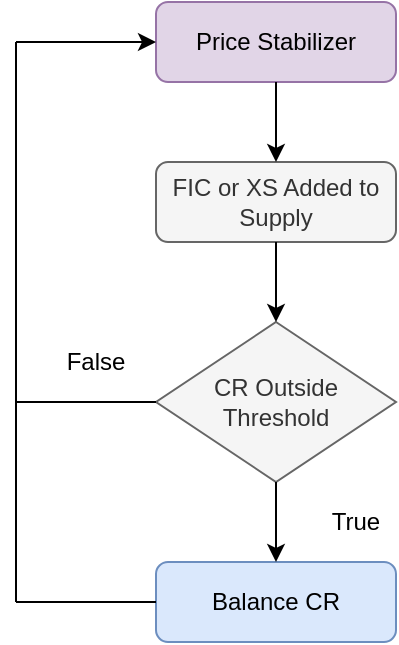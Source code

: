 <mxfile version="14.9.6" type="device"><diagram id="l-VoNrF1ou1SwWLrim8H" name="Page-1"><mxGraphModel dx="703" dy="947" grid="1" gridSize="10" guides="1" tooltips="1" connect="1" arrows="1" fold="1" page="1" pageScale="1" pageWidth="850" pageHeight="1100" math="0" shadow="0"><root><mxCell id="0"/><mxCell id="1" parent="0"/><mxCell id="t_fEX3SAIGY_r52owoHw-1" value="CR Outside &lt;br&gt;Threshold" style="rhombus;whiteSpace=wrap;html=1;fillColor=#f5f5f5;strokeColor=#666666;fontColor=#333333;" parent="1" vertex="1"><mxGeometry x="320" y="200" width="120" height="80" as="geometry"/></mxCell><mxCell id="t_fEX3SAIGY_r52owoHw-2" value="Price Stabilizer" style="rounded=1;whiteSpace=wrap;html=1;fillColor=#e1d5e7;strokeColor=#9673a6;" parent="1" vertex="1"><mxGeometry x="320" y="40" width="120" height="40" as="geometry"/></mxCell><mxCell id="t_fEX3SAIGY_r52owoHw-3" value="Balance CR" style="rounded=1;whiteSpace=wrap;html=1;fillColor=#dae8fc;strokeColor=#6c8ebf;" parent="1" vertex="1"><mxGeometry x="320" y="320" width="120" height="40" as="geometry"/></mxCell><mxCell id="t_fEX3SAIGY_r52owoHw-4" value="" style="endArrow=classic;html=1;exitX=0.5;exitY=1;exitDx=0;exitDy=0;entryX=0.5;entryY=0;entryDx=0;entryDy=0;" parent="1" source="t_fEX3SAIGY_r52owoHw-1" target="t_fEX3SAIGY_r52owoHw-3" edge="1"><mxGeometry x="250" y="20" width="50" height="50" as="geometry"><mxPoint x="210" y="260" as="sourcePoint"/><mxPoint x="260" y="210" as="targetPoint"/></mxGeometry></mxCell><mxCell id="t_fEX3SAIGY_r52owoHw-5" value="" style="endArrow=classic;html=1;entryX=0;entryY=0.5;entryDx=0;entryDy=0;" parent="1" target="t_fEX3SAIGY_r52owoHw-2" edge="1"><mxGeometry x="250" y="20" width="50" height="50" as="geometry"><mxPoint x="250" y="60" as="sourcePoint"/><mxPoint x="280" y="60" as="targetPoint"/></mxGeometry></mxCell><mxCell id="t_fEX3SAIGY_r52owoHw-6" value="" style="endArrow=none;html=1;" parent="1" edge="1"><mxGeometry x="250" y="20" width="50" height="50" as="geometry"><mxPoint x="250" y="340" as="sourcePoint"/><mxPoint x="250" y="60" as="targetPoint"/></mxGeometry></mxCell><mxCell id="t_fEX3SAIGY_r52owoHw-7" value="" style="endArrow=none;html=1;entryX=0;entryY=0.5;entryDx=0;entryDy=0;" parent="1" target="t_fEX3SAIGY_r52owoHw-3" edge="1"><mxGeometry x="250" y="20" width="50" height="50" as="geometry"><mxPoint x="250" y="340" as="sourcePoint"/><mxPoint x="270" y="330" as="targetPoint"/></mxGeometry></mxCell><mxCell id="t_fEX3SAIGY_r52owoHw-8" value="" style="endArrow=none;html=1;entryX=0;entryY=0.5;entryDx=0;entryDy=0;" parent="1" target="t_fEX3SAIGY_r52owoHw-1" edge="1"><mxGeometry x="250" y="20" width="50" height="50" as="geometry"><mxPoint x="250" y="240" as="sourcePoint"/><mxPoint x="330" y="150" as="targetPoint"/></mxGeometry></mxCell><mxCell id="NcRsJP7uOZsxjwpVVJZ--1" value="FIC or XS Added to Supply" style="rounded=1;whiteSpace=wrap;html=1;fillColor=#f5f5f5;strokeColor=#666666;fontColor=#333333;" parent="1" vertex="1"><mxGeometry x="320" y="120" width="120" height="40" as="geometry"/></mxCell><mxCell id="NcRsJP7uOZsxjwpVVJZ--2" value="" style="endArrow=classic;html=1;exitX=0.5;exitY=1;exitDx=0;exitDy=0;entryX=0.5;entryY=0;entryDx=0;entryDy=0;" parent="1" source="t_fEX3SAIGY_r52owoHw-2" target="NcRsJP7uOZsxjwpVVJZ--1" edge="1"><mxGeometry width="50" height="50" relative="1" as="geometry"><mxPoint x="510" y="120" as="sourcePoint"/><mxPoint x="560" y="70" as="targetPoint"/></mxGeometry></mxCell><mxCell id="NcRsJP7uOZsxjwpVVJZ--3" value="" style="endArrow=classic;html=1;exitX=0.5;exitY=1;exitDx=0;exitDy=0;" parent="1" source="NcRsJP7uOZsxjwpVVJZ--1" target="t_fEX3SAIGY_r52owoHw-1" edge="1"><mxGeometry width="50" height="50" relative="1" as="geometry"><mxPoint x="510" y="180" as="sourcePoint"/><mxPoint x="560" y="130" as="targetPoint"/></mxGeometry></mxCell><mxCell id="NcRsJP7uOZsxjwpVVJZ--4" value="False" style="text;html=1;strokeColor=none;fillColor=none;align=center;verticalAlign=middle;whiteSpace=wrap;rounded=0;" parent="1" vertex="1"><mxGeometry x="270" y="210" width="40" height="20" as="geometry"/></mxCell><mxCell id="NcRsJP7uOZsxjwpVVJZ--5" value="True" style="text;html=1;strokeColor=none;fillColor=none;align=center;verticalAlign=middle;whiteSpace=wrap;rounded=0;" parent="1" vertex="1"><mxGeometry x="400" y="290" width="40" height="20" as="geometry"/></mxCell></root></mxGraphModel></diagram></mxfile>